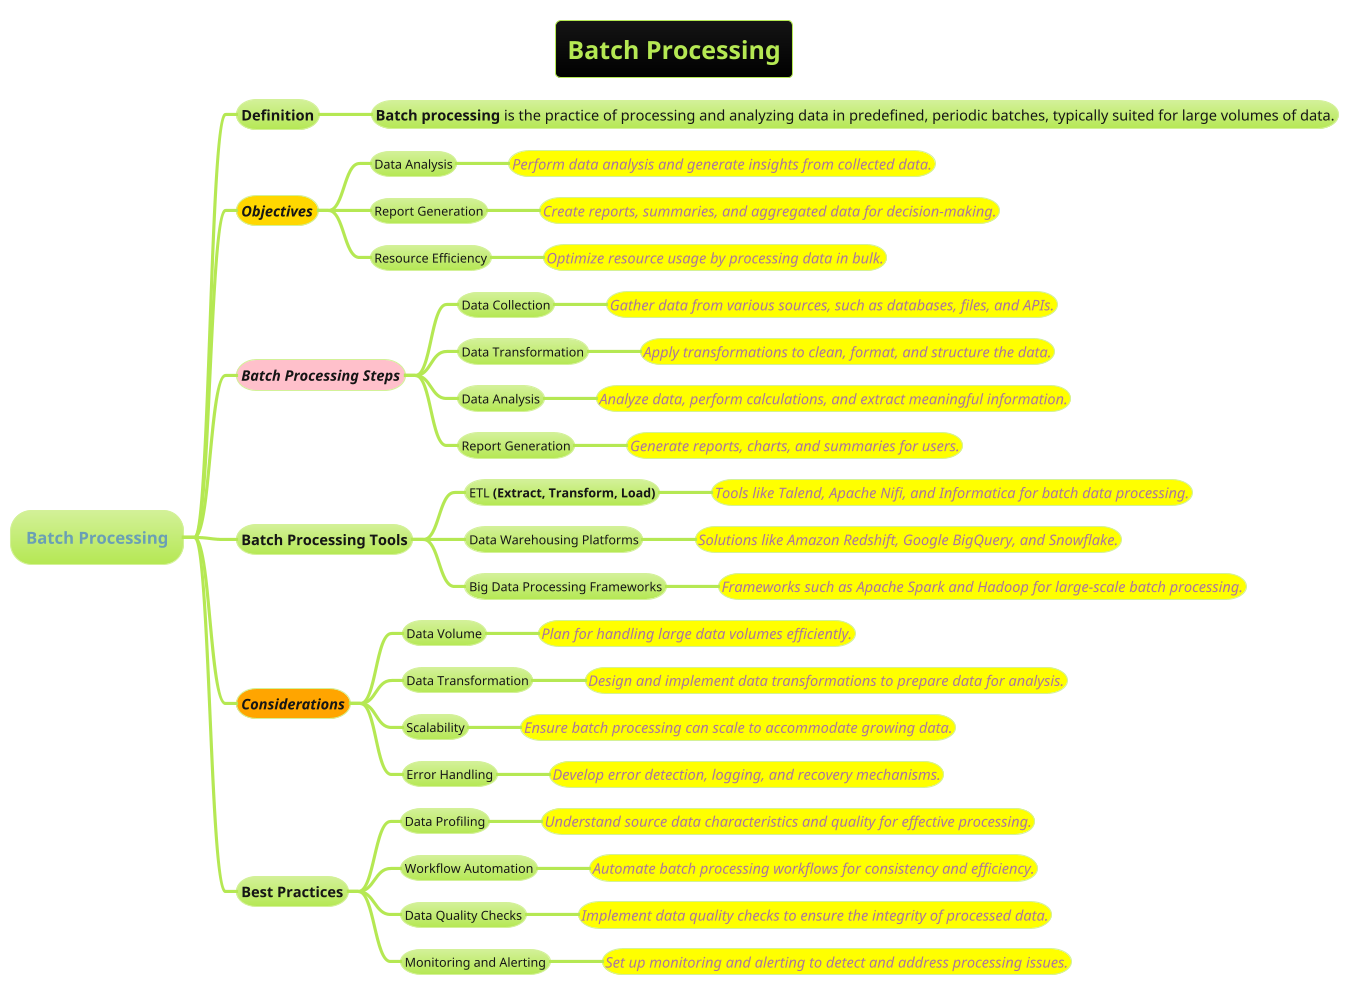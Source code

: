 @startmindmap
title =Batch Processing
!theme hacker

* Batch Processing
** Definition
*** <size:14>**Batch processing** is the practice of processing and analyzing data in predefined, periodic batches, typically suited for large volumes of data.

**[#gold] ====Objectives
*** Data Analysis
****[#yellow] ====<size:14>Perform data analysis and generate insights from collected data.
*** Report Generation
****[#yellow] ====<size:14>Create reports, summaries, and aggregated data for decision-making.
*** Resource Efficiency
****[#yellow] ====<size:14>Optimize resource usage by processing data in bulk.

**[#pink] ==== Batch Processing Steps
*** Data Collection
****[#yellow] ====<size:14>Gather data from various sources, such as databases, files, and APIs.
*** Data Transformation
****[#yellow] ====<size:14>Apply transformations to clean, format, and structure the data.
*** Data Analysis
****[#yellow] ====<size:14>Analyze data, perform calculations, and extract meaningful information.
*** Report Generation
****[#yellow] ====<size:14>Generate reports, charts, and summaries for users.

** Batch Processing Tools
*** ETL **(Extract, Transform, Load)**
****[#yellow] ====<size:14>Tools like Talend, Apache Nifi, and Informatica for batch data processing.
*** Data Warehousing Platforms
****[#yellow] ====<size:14>Solutions like Amazon Redshift, Google BigQuery, and Snowflake.
*** Big Data Processing Frameworks
****[#yellow] ====<size:14>Frameworks such as Apache Spark and Hadoop for large-scale batch processing.

**[#orange] ====Considerations
*** Data Volume
****[#yellow] ====<size:14>Plan for handling large data volumes efficiently.
*** Data Transformation
****[#yellow] ====<size:14>Design and implement data transformations to prepare data for analysis.
*** Scalability
****[#yellow] ====<size:14>Ensure batch processing can scale to accommodate growing data.

*** Error Handling
****[#yellow] ====<size:14>Develop error detection, logging, and recovery mechanisms.

** Best Practices
*** Data Profiling
****[#yellow] ====<size:14>Understand source data characteristics and quality for effective processing.
*** Workflow Automation
****[#yellow] ====<size:14>Automate batch processing workflows for consistency and efficiency.
*** Data Quality Checks
****[#yellow] ====<size:14>Implement data quality checks to ensure the integrity of processed data.
*** Monitoring and Alerting
****[#yellow] ====<size:14>Set up monitoring and alerting to detect and address processing issues.

@endmindmap
